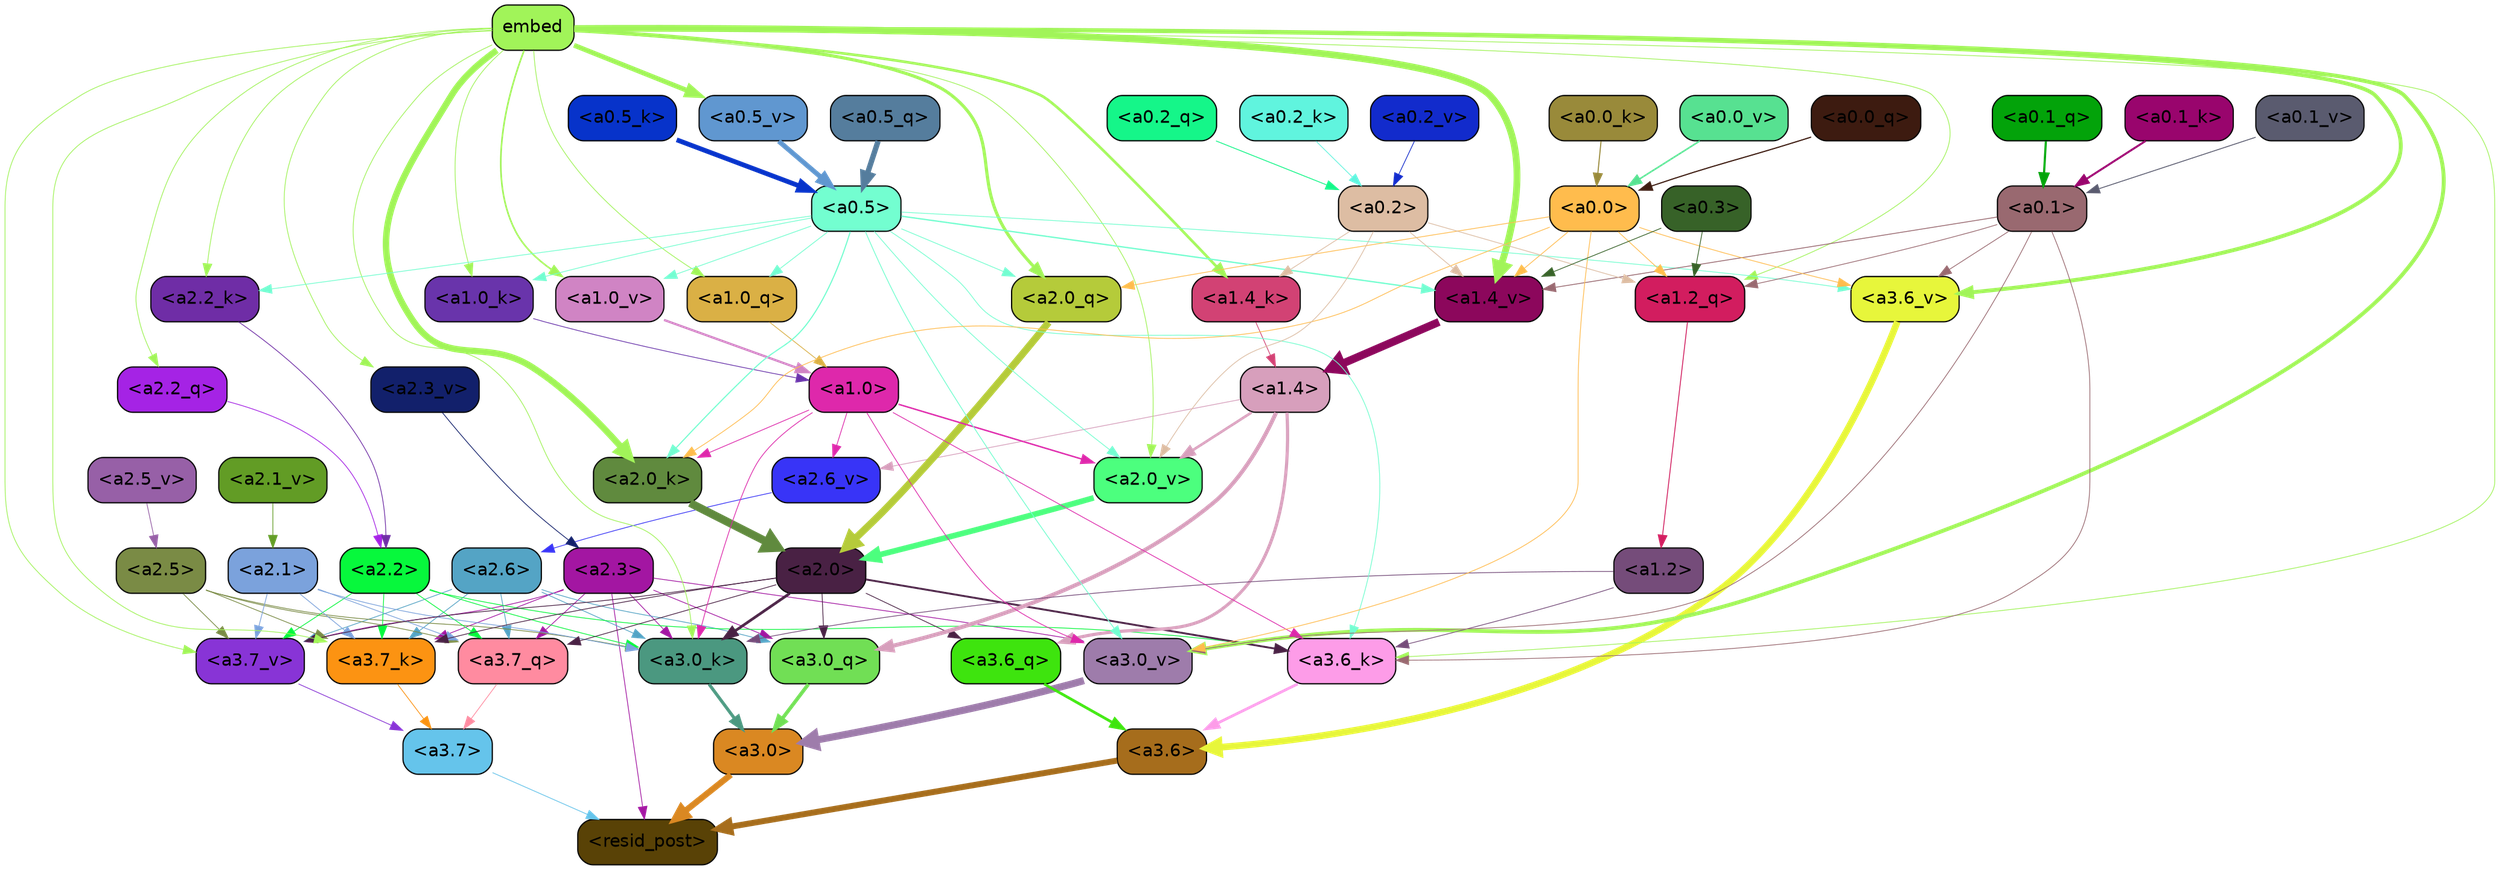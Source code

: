 strict digraph "" {
	graph [bgcolor=transparent,
		layout=dot,
		overlap=false,
		splines=true
	];
	"<a3.7>"	[color=black,
		fillcolor="#65c4eb",
		fontname=Helvetica,
		shape=box,
		style="filled, rounded"];
	"<resid_post>"	[color=black,
		fillcolor="#594206",
		fontname=Helvetica,
		shape=box,
		style="filled, rounded"];
	"<a3.7>" -> "<resid_post>"	[color="#65c4eb",
		penwidth=0.6];
	"<a3.6>"	[color=black,
		fillcolor="#a66d1c",
		fontname=Helvetica,
		shape=box,
		style="filled, rounded"];
	"<a3.6>" -> "<resid_post>"	[color="#a66d1c",
		penwidth=4.7534414529800415];
	"<a3.0>"	[color=black,
		fillcolor="#da8822",
		fontname=Helvetica,
		shape=box,
		style="filled, rounded"];
	"<a3.0>" -> "<resid_post>"	[color="#da8822",
		penwidth=4.898576855659485];
	"<a2.3>"	[color=black,
		fillcolor="#a316a2",
		fontname=Helvetica,
		shape=box,
		style="filled, rounded"];
	"<a2.3>" -> "<resid_post>"	[color="#a316a2",
		penwidth=0.6];
	"<a3.7_q>"	[color=black,
		fillcolor="#ff8ba0",
		fontname=Helvetica,
		shape=box,
		style="filled, rounded"];
	"<a2.3>" -> "<a3.7_q>"	[color="#a316a2",
		penwidth=0.6];
	"<a3.0_q>"	[color=black,
		fillcolor="#71df55",
		fontname=Helvetica,
		shape=box,
		style="filled, rounded"];
	"<a2.3>" -> "<a3.0_q>"	[color="#a316a2",
		penwidth=0.6];
	"<a3.7_k>"	[color=black,
		fillcolor="#fc9312",
		fontname=Helvetica,
		shape=box,
		style="filled, rounded"];
	"<a2.3>" -> "<a3.7_k>"	[color="#a316a2",
		penwidth=0.6];
	"<a3.0_k>"	[color=black,
		fillcolor="#4b9880",
		fontname=Helvetica,
		shape=box,
		style="filled, rounded"];
	"<a2.3>" -> "<a3.0_k>"	[color="#a316a2",
		penwidth=0.6];
	"<a3.7_v>"	[color=black,
		fillcolor="#8834d6",
		fontname=Helvetica,
		shape=box,
		style="filled, rounded"];
	"<a2.3>" -> "<a3.7_v>"	[color="#a316a2",
		penwidth=0.6];
	"<a3.0_v>"	[color=black,
		fillcolor="#9e7cab",
		fontname=Helvetica,
		shape=box,
		style="filled, rounded"];
	"<a2.3>" -> "<a3.0_v>"	[color="#a316a2",
		penwidth=0.6];
	"<a3.7_q>" -> "<a3.7>"	[color="#ff8ba0",
		penwidth=0.6];
	"<a3.6_q>"	[color=black,
		fillcolor="#3ee40e",
		fontname=Helvetica,
		shape=box,
		style="filled, rounded"];
	"<a3.6_q>" -> "<a3.6>"	[color="#3ee40e",
		penwidth=2.160832464694977];
	"<a3.0_q>" -> "<a3.0>"	[color="#71df55",
		penwidth=2.870753765106201];
	"<a3.7_k>" -> "<a3.7>"	[color="#fc9312",
		penwidth=0.6];
	"<a3.6_k>"	[color=black,
		fillcolor="#fd9ce8",
		fontname=Helvetica,
		shape=box,
		style="filled, rounded"];
	"<a3.6_k>" -> "<a3.6>"	[color="#fd9ce8",
		penwidth=2.13908451795578];
	"<a3.0_k>" -> "<a3.0>"	[color="#4b9880",
		penwidth=2.520303964614868];
	"<a3.7_v>" -> "<a3.7>"	[color="#8834d6",
		penwidth=0.6];
	"<a3.6_v>"	[color=black,
		fillcolor="#e7f63b",
		fontname=Helvetica,
		shape=box,
		style="filled, rounded"];
	"<a3.6_v>" -> "<a3.6>"	[color="#e7f63b",
		penwidth=5.297133803367615];
	"<a3.0_v>" -> "<a3.0>"	[color="#9e7cab",
		penwidth=5.680712580680847];
	"<a2.6>"	[color=black,
		fillcolor="#54a4c5",
		fontname=Helvetica,
		shape=box,
		style="filled, rounded"];
	"<a2.6>" -> "<a3.7_q>"	[color="#54a4c5",
		penwidth=0.6];
	"<a2.6>" -> "<a3.0_q>"	[color="#54a4c5",
		penwidth=0.6];
	"<a2.6>" -> "<a3.7_k>"	[color="#54a4c5",
		penwidth=0.6];
	"<a2.6>" -> "<a3.0_k>"	[color="#54a4c5",
		penwidth=0.6];
	"<a2.6>" -> "<a3.7_v>"	[color="#54a4c5",
		penwidth=0.6];
	"<a2.5>"	[color=black,
		fillcolor="#7a8b45",
		fontname=Helvetica,
		shape=box,
		style="filled, rounded"];
	"<a2.5>" -> "<a3.7_q>"	[color="#7a8b45",
		penwidth=0.6];
	"<a2.5>" -> "<a3.7_k>"	[color="#7a8b45",
		penwidth=0.6];
	"<a2.5>" -> "<a3.0_k>"	[color="#7a8b45",
		penwidth=0.6];
	"<a2.5>" -> "<a3.7_v>"	[color="#7a8b45",
		penwidth=0.6];
	"<a2.2>"	[color=black,
		fillcolor="#07f83c",
		fontname=Helvetica,
		shape=box,
		style="filled, rounded"];
	"<a2.2>" -> "<a3.7_q>"	[color="#07f83c",
		penwidth=0.6];
	"<a2.2>" -> "<a3.7_k>"	[color="#07f83c",
		penwidth=0.6];
	"<a2.2>" -> "<a3.6_k>"	[color="#07f83c",
		penwidth=0.6];
	"<a2.2>" -> "<a3.0_k>"	[color="#07f83c",
		penwidth=0.6];
	"<a2.2>" -> "<a3.7_v>"	[color="#07f83c",
		penwidth=0.6];
	"<a2.1>"	[color=black,
		fillcolor="#7ba2dc",
		fontname=Helvetica,
		shape=box,
		style="filled, rounded"];
	"<a2.1>" -> "<a3.7_q>"	[color="#7ba2dc",
		penwidth=0.6];
	"<a2.1>" -> "<a3.7_k>"	[color="#7ba2dc",
		penwidth=0.6];
	"<a2.1>" -> "<a3.0_k>"	[color="#7ba2dc",
		penwidth=0.6];
	"<a2.1>" -> "<a3.7_v>"	[color="#7ba2dc",
		penwidth=0.6];
	"<a2.0>"	[color=black,
		fillcolor="#492144",
		fontname=Helvetica,
		shape=box,
		style="filled, rounded"];
	"<a2.0>" -> "<a3.7_q>"	[color="#492144",
		penwidth=0.6];
	"<a2.0>" -> "<a3.6_q>"	[color="#492144",
		penwidth=0.6];
	"<a2.0>" -> "<a3.0_q>"	[color="#492144",
		penwidth=0.6];
	"<a2.0>" -> "<a3.7_k>"	[color="#492144",
		penwidth=0.6];
	"<a2.0>" -> "<a3.6_k>"	[color="#492144",
		penwidth=1.4855384826660156];
	"<a2.0>" -> "<a3.0_k>"	[color="#492144",
		penwidth=2.142689883708954];
	"<a2.0>" -> "<a3.7_v>"	[color="#492144",
		penwidth=0.6];
	"<a1.4>"	[color=black,
		fillcolor="#d79fbc",
		fontname=Helvetica,
		shape=box,
		style="filled, rounded"];
	"<a1.4>" -> "<a3.6_q>"	[color="#d79fbc",
		penwidth=2.4767253398895264];
	"<a1.4>" -> "<a3.0_q>"	[color="#d79fbc",
		penwidth=3.192750334739685];
	"<a2.6_v>"	[color=black,
		fillcolor="#3834f7",
		fontname=Helvetica,
		shape=box,
		style="filled, rounded"];
	"<a1.4>" -> "<a2.6_v>"	[color="#d79fbc",
		penwidth=0.6];
	"<a2.0_v>"	[color=black,
		fillcolor="#4cff7e",
		fontname=Helvetica,
		shape=box,
		style="filled, rounded"];
	"<a1.4>" -> "<a2.0_v>"	[color="#d79fbc",
		penwidth=2.0349366441369057];
	embed	[color=black,
		fillcolor="#a1f459",
		fontname=Helvetica,
		shape=box,
		style="filled, rounded"];
	embed -> "<a3.7_k>"	[color="#a1f459",
		penwidth=0.6];
	embed -> "<a3.6_k>"	[color="#a1f459",
		penwidth=0.6];
	embed -> "<a3.0_k>"	[color="#a1f459",
		penwidth=0.6015868484973907];
	embed -> "<a3.7_v>"	[color="#a1f459",
		penwidth=0.6];
	embed -> "<a3.6_v>"	[color="#a1f459",
		penwidth=3.067279100418091];
	embed -> "<a3.0_v>"	[color="#a1f459",
		penwidth=3.0891895294189453];
	"<a2.2_q>"	[color=black,
		fillcolor="#a523e5",
		fontname=Helvetica,
		shape=box,
		style="filled, rounded"];
	embed -> "<a2.2_q>"	[color="#a1f459",
		penwidth=0.6];
	"<a2.0_q>"	[color=black,
		fillcolor="#b5cb3a",
		fontname=Helvetica,
		shape=box,
		style="filled, rounded"];
	embed -> "<a2.0_q>"	[color="#a1f459",
		penwidth=2.482962191104889];
	"<a2.2_k>"	[color=black,
		fillcolor="#6f2da6",
		fontname=Helvetica,
		shape=box,
		style="filled, rounded"];
	embed -> "<a2.2_k>"	[color="#a1f459",
		penwidth=0.6];
	"<a2.0_k>"	[color=black,
		fillcolor="#608a3e",
		fontname=Helvetica,
		shape=box,
		style="filled, rounded"];
	embed -> "<a2.0_k>"	[color="#a1f459",
		penwidth=5.09069561958313];
	"<a2.3_v>"	[color=black,
		fillcolor="#12206b",
		fontname=Helvetica,
		shape=box,
		style="filled, rounded"];
	embed -> "<a2.3_v>"	[color="#a1f459",
		penwidth=0.6];
	embed -> "<a2.0_v>"	[color="#a1f459",
		penwidth=0.6];
	"<a1.2_q>"	[color=black,
		fillcolor="#d21d5f",
		fontname=Helvetica,
		shape=box,
		style="filled, rounded"];
	embed -> "<a1.2_q>"	[color="#a1f459",
		penwidth=0.6];
	"<a1.0_q>"	[color=black,
		fillcolor="#dab045",
		fontname=Helvetica,
		shape=box,
		style="filled, rounded"];
	embed -> "<a1.0_q>"	[color="#a1f459",
		penwidth=0.6];
	"<a1.4_k>"	[color=black,
		fillcolor="#d24274",
		fontname=Helvetica,
		shape=box,
		style="filled, rounded"];
	embed -> "<a1.4_k>"	[color="#a1f459",
		penwidth=2.0865602493286133];
	"<a1.0_k>"	[color=black,
		fillcolor="#6934ab",
		fontname=Helvetica,
		shape=box,
		style="filled, rounded"];
	embed -> "<a1.0_k>"	[color="#a1f459",
		penwidth=0.6];
	"<a1.4_v>"	[color=black,
		fillcolor="#8c075c",
		fontname=Helvetica,
		shape=box,
		style="filled, rounded"];
	embed -> "<a1.4_v>"	[color="#a1f459",
		penwidth=5.391523122787476];
	"<a1.0_v>"	[color=black,
		fillcolor="#d084c4",
		fontname=Helvetica,
		shape=box,
		style="filled, rounded"];
	embed -> "<a1.0_v>"	[color="#a1f459",
		penwidth=1.2820317149162292];
	"<a0.5_v>"	[color=black,
		fillcolor="#6097d0",
		fontname=Helvetica,
		shape=box,
		style="filled, rounded"];
	embed -> "<a0.5_v>"	[color="#a1f459",
		penwidth=3.845047429203987];
	"<a1.2>"	[color=black,
		fillcolor="#754c7a",
		fontname=Helvetica,
		shape=box,
		style="filled, rounded"];
	"<a1.2>" -> "<a3.6_k>"	[color="#754c7a",
		penwidth=0.6];
	"<a1.2>" -> "<a3.0_k>"	[color="#754c7a",
		penwidth=0.6];
	"<a1.0>"	[color=black,
		fillcolor="#de28ab",
		fontname=Helvetica,
		shape=box,
		style="filled, rounded"];
	"<a1.0>" -> "<a3.6_k>"	[color="#de28ab",
		penwidth=0.6];
	"<a1.0>" -> "<a3.0_k>"	[color="#de28ab",
		penwidth=0.6];
	"<a1.0>" -> "<a3.0_v>"	[color="#de28ab",
		penwidth=0.6];
	"<a1.0>" -> "<a2.0_k>"	[color="#de28ab",
		penwidth=0.6];
	"<a1.0>" -> "<a2.6_v>"	[color="#de28ab",
		penwidth=0.6];
	"<a1.0>" -> "<a2.0_v>"	[color="#de28ab",
		penwidth=1.1342760920524597];
	"<a0.5>"	[color=black,
		fillcolor="#73fed0",
		fontname=Helvetica,
		shape=box,
		style="filled, rounded"];
	"<a0.5>" -> "<a3.6_k>"	[color="#73fed0",
		penwidth=0.6];
	"<a0.5>" -> "<a3.6_v>"	[color="#73fed0",
		penwidth=0.6];
	"<a0.5>" -> "<a3.0_v>"	[color="#73fed0",
		penwidth=0.6549575447570533];
	"<a0.5>" -> "<a2.0_q>"	[color="#73fed0",
		penwidth=0.6];
	"<a0.5>" -> "<a2.2_k>"	[color="#73fed0",
		penwidth=0.6];
	"<a0.5>" -> "<a2.0_k>"	[color="#73fed0",
		penwidth=0.8980485796928406];
	"<a0.5>" -> "<a2.0_v>"	[color="#73fed0",
		penwidth=0.6];
	"<a0.5>" -> "<a1.0_q>"	[color="#73fed0",
		penwidth=0.6];
	"<a0.5>" -> "<a1.0_k>"	[color="#73fed0",
		penwidth=0.6];
	"<a0.5>" -> "<a1.4_v>"	[color="#73fed0",
		penwidth=1.060444712638855];
	"<a0.5>" -> "<a1.0_v>"	[color="#73fed0",
		penwidth=0.6];
	"<a0.1>"	[color=black,
		fillcolor="#996970",
		fontname=Helvetica,
		shape=box,
		style="filled, rounded"];
	"<a0.1>" -> "<a3.6_k>"	[color="#996970",
		penwidth=0.6];
	"<a0.1>" -> "<a3.6_v>"	[color="#996970",
		penwidth=0.6];
	"<a0.1>" -> "<a3.0_v>"	[color="#996970",
		penwidth=0.6];
	"<a0.1>" -> "<a1.2_q>"	[color="#996970",
		penwidth=0.6];
	"<a0.1>" -> "<a1.4_v>"	[color="#996970",
		penwidth=0.6688870191574097];
	"<a0.0>"	[color=black,
		fillcolor="#ffbc4d",
		fontname=Helvetica,
		shape=box,
		style="filled, rounded"];
	"<a0.0>" -> "<a3.6_v>"	[color="#ffbc4d",
		penwidth=0.6];
	"<a0.0>" -> "<a3.0_v>"	[color="#ffbc4d",
		penwidth=0.6];
	"<a0.0>" -> "<a2.0_q>"	[color="#ffbc4d",
		penwidth=0.6];
	"<a0.0>" -> "<a2.0_k>"	[color="#ffbc4d",
		penwidth=0.6];
	"<a0.0>" -> "<a1.2_q>"	[color="#ffbc4d",
		penwidth=0.6];
	"<a0.0>" -> "<a1.4_v>"	[color="#ffbc4d",
		penwidth=0.6];
	"<a2.2_q>" -> "<a2.2>"	[color="#a523e5",
		penwidth=0.6];
	"<a2.0_q>" -> "<a2.0>"	[color="#b5cb3a",
		penwidth=5.653985500335693];
	"<a2.2_k>" -> "<a2.2>"	[color="#6f2da6",
		penwidth=0.6];
	"<a2.0_k>" -> "<a2.0>"	[color="#608a3e",
		penwidth=6.397904872894287];
	"<a2.6_v>" -> "<a2.6>"	[color="#3834f7",
		penwidth=0.6];
	"<a2.5_v>"	[color=black,
		fillcolor="#9760a7",
		fontname=Helvetica,
		shape=box,
		style="filled, rounded"];
	"<a2.5_v>" -> "<a2.5>"	[color="#9760a7",
		penwidth=0.6];
	"<a2.3_v>" -> "<a2.3>"	[color="#12206b",
		penwidth=0.6];
	"<a2.1_v>"	[color=black,
		fillcolor="#629c25",
		fontname=Helvetica,
		shape=box,
		style="filled, rounded"];
	"<a2.1_v>" -> "<a2.1>"	[color="#629c25",
		penwidth=0.6];
	"<a2.0_v>" -> "<a2.0>"	[color="#4cff7e",
		penwidth=4.48047137260437];
	"<a0.2>"	[color=black,
		fillcolor="#ddbda3",
		fontname=Helvetica,
		shape=box,
		style="filled, rounded"];
	"<a0.2>" -> "<a2.0_v>"	[color="#ddbda3",
		penwidth=0.6];
	"<a0.2>" -> "<a1.2_q>"	[color="#ddbda3",
		penwidth=0.6];
	"<a0.2>" -> "<a1.4_k>"	[color="#ddbda3",
		penwidth=0.6];
	"<a0.2>" -> "<a1.4_v>"	[color="#ddbda3",
		penwidth=0.6];
	"<a1.2_q>" -> "<a1.2>"	[color="#d21d5f",
		penwidth=0.702675461769104];
	"<a1.0_q>" -> "<a1.0>"	[color="#dab045",
		penwidth=0.6];
	"<a1.4_k>" -> "<a1.4>"	[color="#d24274",
		penwidth=0.6];
	"<a1.0_k>" -> "<a1.0>"	[color="#6934ab",
		penwidth=0.6];
	"<a1.4_v>" -> "<a1.4>"	[color="#8c075c",
		penwidth=6.273579955101013];
	"<a1.0_v>" -> "<a1.0>"	[color="#d084c4",
		penwidth=1.7821020036935806];
	"<a0.3>"	[color=black,
		fillcolor="#376228",
		fontname=Helvetica,
		shape=box,
		style="filled, rounded"];
	"<a0.3>" -> "<a1.2_q>"	[color="#376228",
		penwidth=0.6];
	"<a0.3>" -> "<a1.4_v>"	[color="#376228",
		penwidth=0.6];
	"<a0.5_q>"	[color=black,
		fillcolor="#557d9d",
		fontname=Helvetica,
		shape=box,
		style="filled, rounded"];
	"<a0.5_q>" -> "<a0.5>"	[color="#557d9d",
		penwidth=4.261124700307846];
	"<a0.2_q>"	[color=black,
		fillcolor="#15f689",
		fontname=Helvetica,
		shape=box,
		style="filled, rounded"];
	"<a0.2_q>" -> "<a0.2>"	[color="#15f689",
		penwidth=0.68086838722229];
	"<a0.1_q>"	[color=black,
		fillcolor="#03a30a",
		fontname=Helvetica,
		shape=box,
		style="filled, rounded"];
	"<a0.1_q>" -> "<a0.1>"	[color="#03a30a",
		penwidth=1.6957619190216064];
	"<a0.0_q>"	[color=black,
		fillcolor="#3d1b10",
		fontname=Helvetica,
		shape=box,
		style="filled, rounded"];
	"<a0.0_q>" -> "<a0.0>"	[color="#3d1b10",
		penwidth=0.9356684684753418];
	"<a0.5_k>"	[color=black,
		fillcolor="#0733ca",
		fontname=Helvetica,
		shape=box,
		style="filled, rounded"];
	"<a0.5_k>" -> "<a0.5>"	[color="#0733ca",
		penwidth=3.774221658706665];
	"<a0.2_k>"	[color=black,
		fillcolor="#60f4de",
		fontname=Helvetica,
		shape=box,
		style="filled, rounded"];
	"<a0.2_k>" -> "<a0.2>"	[color="#60f4de",
		penwidth=0.6];
	"<a0.1_k>"	[color=black,
		fillcolor="#99056d",
		fontname=Helvetica,
		shape=box,
		style="filled, rounded"];
	"<a0.1_k>" -> "<a0.1>"	[color="#99056d",
		penwidth=1.5772395133972168];
	"<a0.0_k>"	[color=black,
		fillcolor="#998a3a",
		fontname=Helvetica,
		shape=box,
		style="filled, rounded"];
	"<a0.0_k>" -> "<a0.0>"	[color="#998a3a",
		penwidth=0.8415243625640869];
	"<a0.5_v>" -> "<a0.5>"	[color="#6097d0",
		penwidth=3.851448491215706];
	"<a0.2_v>"	[color=black,
		fillcolor="#122bcc",
		fontname=Helvetica,
		shape=box,
		style="filled, rounded"];
	"<a0.2_v>" -> "<a0.2>"	[color="#122bcc",
		penwidth=0.6];
	"<a0.1_v>"	[color=black,
		fillcolor="#5a5b6f",
		fontname=Helvetica,
		shape=box,
		style="filled, rounded"];
	"<a0.1_v>" -> "<a0.1>"	[color="#5a5b6f",
		penwidth=0.7046854496002197];
	"<a0.0_v>"	[color=black,
		fillcolor="#57e191",
		fontname=Helvetica,
		shape=box,
		style="filled, rounded"];
	"<a0.0_v>" -> "<a0.0>"	[color="#57e191",
		penwidth=1.2174623012542725];
}

